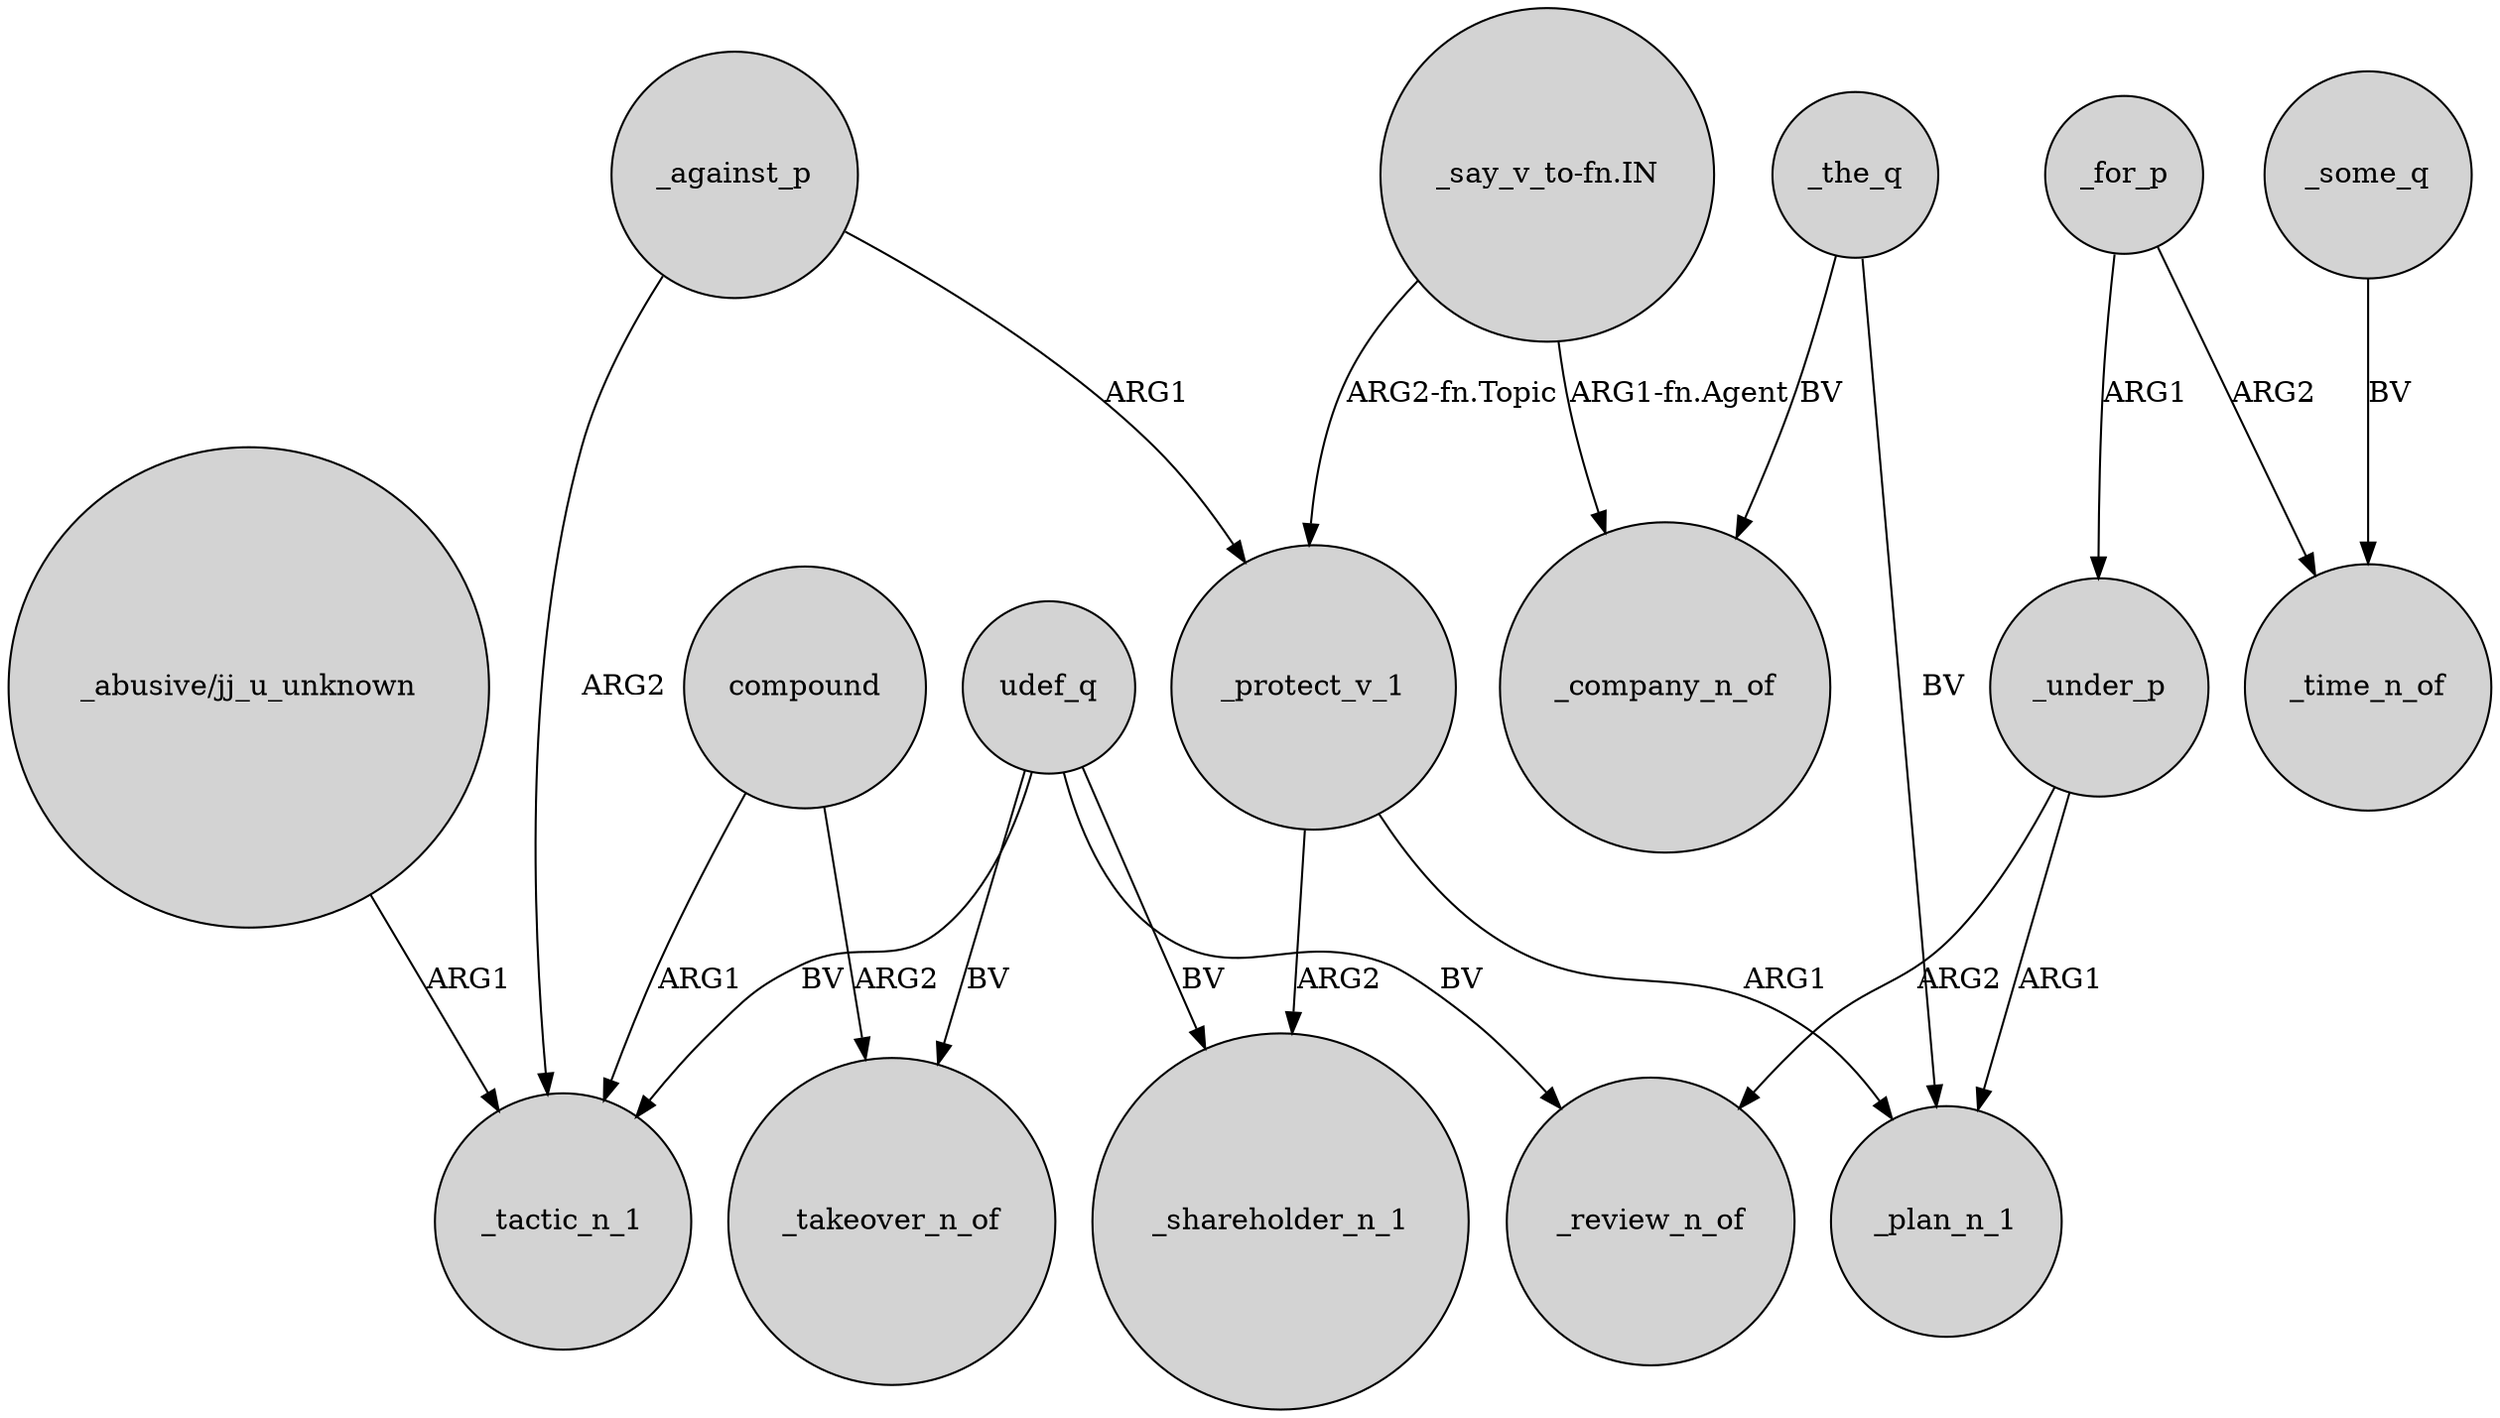 digraph {
	node [shape=circle style=filled]
	_protect_v_1 -> _shareholder_n_1 [label=ARG2]
	_against_p -> _tactic_n_1 [label=ARG2]
	udef_q -> _takeover_n_of [label=BV]
	_the_q -> _plan_n_1 [label=BV]
	_against_p -> _protect_v_1 [label=ARG1]
	"_say_v_to-fn.IN" -> _protect_v_1 [label="ARG2-fn.Topic"]
	udef_q -> _review_n_of [label=BV]
	_for_p -> _time_n_of [label=ARG2]
	udef_q -> _shareholder_n_1 [label=BV]
	_the_q -> _company_n_of [label=BV]
	"_abusive/jj_u_unknown" -> _tactic_n_1 [label=ARG1]
	_under_p -> _plan_n_1 [label=ARG1]
	"_say_v_to-fn.IN" -> _company_n_of [label="ARG1-fn.Agent"]
	_protect_v_1 -> _plan_n_1 [label=ARG1]
	_under_p -> _review_n_of [label=ARG2]
	_for_p -> _under_p [label=ARG1]
	compound -> _takeover_n_of [label=ARG2]
	compound -> _tactic_n_1 [label=ARG1]
	_some_q -> _time_n_of [label=BV]
	udef_q -> _tactic_n_1 [label=BV]
}
